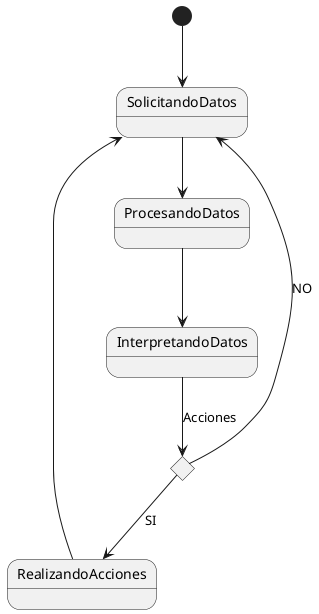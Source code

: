 @startuml

State accion <<choice>> 

[*] --> SolicitandoDatos

SolicitandoDatos --> ProcesandoDatos

ProcesandoDatos --> InterpretandoDatos

InterpretandoDatos --> accion : Acciones

accion --> RealizandoAcciones : SI

accion --> SolicitandoDatos: NO

RealizandoAcciones -l-> SolicitandoDatos

@enduml
